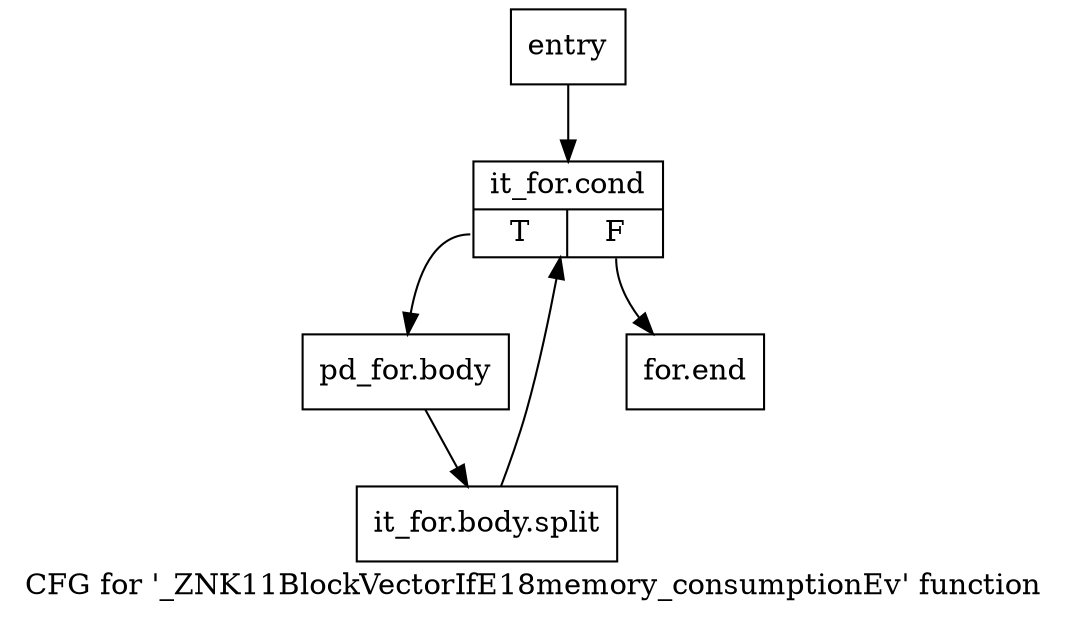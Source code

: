 digraph "CFG for '_ZNK11BlockVectorIfE18memory_consumptionEv' function" {
	label="CFG for '_ZNK11BlockVectorIfE18memory_consumptionEv' function";

	Node0x2f04d60 [shape=record,label="{entry}"];
	Node0x2f04d60 -> Node0x2f04db0;
	Node0x2f04db0 [shape=record,label="{it_for.cond|{<s0>T|<s1>F}}"];
	Node0x2f04db0:s0 -> Node0x2f05180;
	Node0x2f04db0:s1 -> Node0x2f051d0;
	Node0x2f05180 [shape=record,label="{pd_for.body}"];
	Node0x2f05180 -> Node0x7ea2ea0;
	Node0x7ea2ea0 [shape=record,label="{it_for.body.split}"];
	Node0x7ea2ea0 -> Node0x2f04db0;
	Node0x2f051d0 [shape=record,label="{for.end}"];
}
